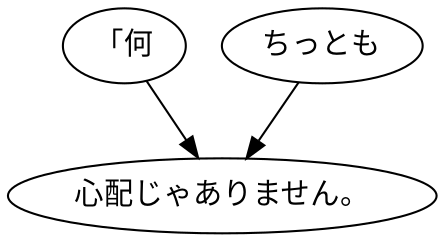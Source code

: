 digraph graph7526 {
	node0 [label="「何"];
	node1 [label="ちっとも"];
	node2 [label="心配じゃありません。"];
	node0 -> node2;
	node1 -> node2;
}
